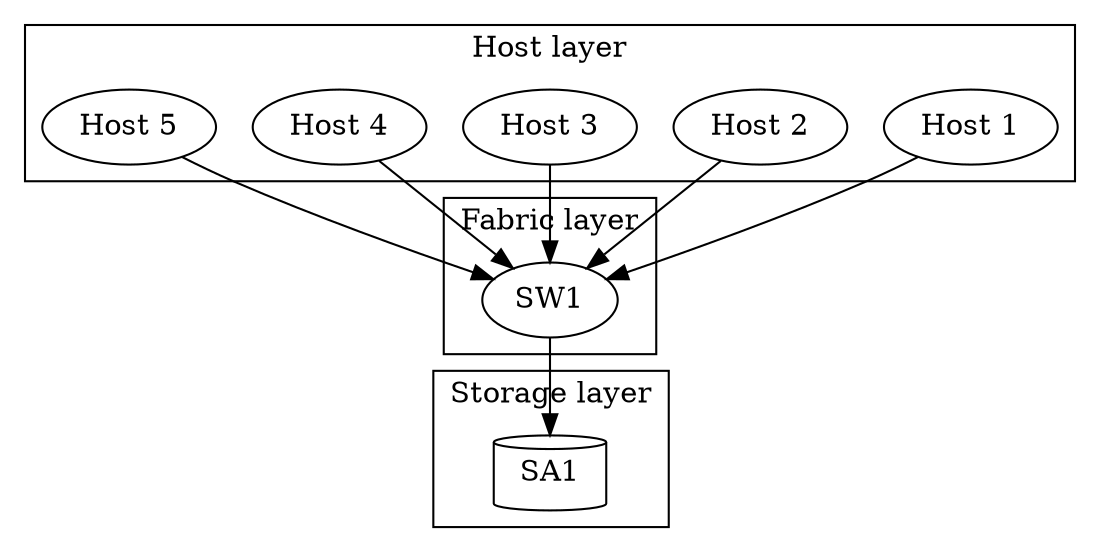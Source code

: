 digraph G {

	subgraph cluster_host_layer {
	label="Host layer";
	H1 [label="Host 1"];
	H2 [label="Host 2"];
	H3 [label="Host 3"];
	H4 [label="Host 4"];
	H5 [label="Host 5"];
}
	subgraph cluster_fabric_layer {
	label="Fabric layer";
	SW1;
	}
	subgraph cluster_storage_layer {
	label="Storage layer";
	SA1 [shape=cylinder];
	}
	H1->SW1;
	H2->SW1;
	H3->SW1;
	H4->SW1;
	H5->SW1;
	SW1->SA1;

}